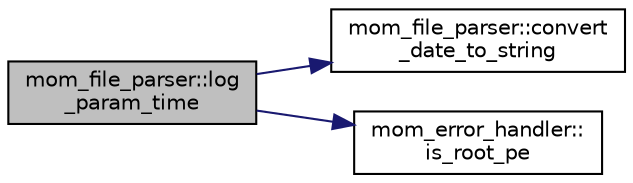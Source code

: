 digraph "mom_file_parser::log_param_time"
{
 // INTERACTIVE_SVG=YES
  edge [fontname="Helvetica",fontsize="10",labelfontname="Helvetica",labelfontsize="10"];
  node [fontname="Helvetica",fontsize="10",shape=record];
  rankdir="LR";
  Node220 [label="mom_file_parser::log\l_param_time",height=0.2,width=0.4,color="black", fillcolor="grey75", style="filled", fontcolor="black"];
  Node220 -> Node221 [color="midnightblue",fontsize="10",style="solid",fontname="Helvetica"];
  Node221 [label="mom_file_parser::convert\l_date_to_string",height=0.2,width=0.4,color="black", fillcolor="white", style="filled",URL="$namespacemom__file__parser.html#a4e4202d8779a697aff0f521104e38786",tooltip="This function converts a date into a string, valid with ticks and for dates up to year 99..."];
  Node220 -> Node222 [color="midnightblue",fontsize="10",style="solid",fontname="Helvetica"];
  Node222 [label="mom_error_handler::\lis_root_pe",height=0.2,width=0.4,color="black", fillcolor="white", style="filled",URL="$namespacemom__error__handler.html#ad5f00a53059c72fe2332d1436c80ca71"];
}
